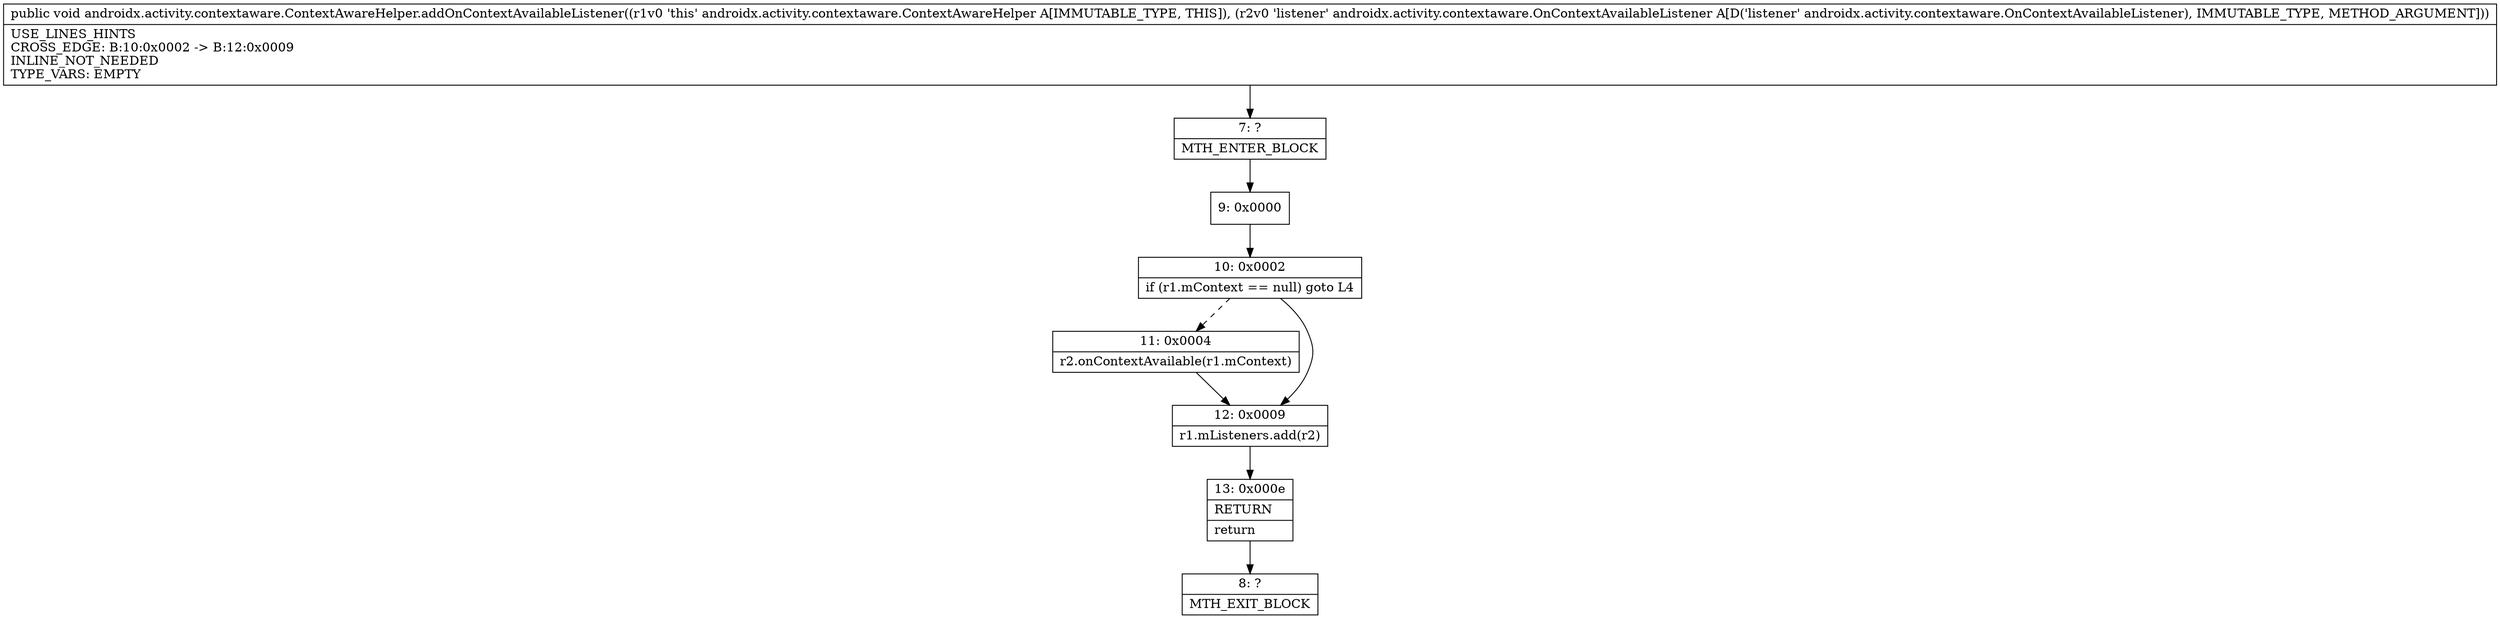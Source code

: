 digraph "CFG forandroidx.activity.contextaware.ContextAwareHelper.addOnContextAvailableListener(Landroidx\/activity\/contextaware\/OnContextAvailableListener;)V" {
Node_7 [shape=record,label="{7\:\ ?|MTH_ENTER_BLOCK\l}"];
Node_9 [shape=record,label="{9\:\ 0x0000}"];
Node_10 [shape=record,label="{10\:\ 0x0002|if (r1.mContext == null) goto L4\l}"];
Node_11 [shape=record,label="{11\:\ 0x0004|r2.onContextAvailable(r1.mContext)\l}"];
Node_12 [shape=record,label="{12\:\ 0x0009|r1.mListeners.add(r2)\l}"];
Node_13 [shape=record,label="{13\:\ 0x000e|RETURN\l|return\l}"];
Node_8 [shape=record,label="{8\:\ ?|MTH_EXIT_BLOCK\l}"];
MethodNode[shape=record,label="{public void androidx.activity.contextaware.ContextAwareHelper.addOnContextAvailableListener((r1v0 'this' androidx.activity.contextaware.ContextAwareHelper A[IMMUTABLE_TYPE, THIS]), (r2v0 'listener' androidx.activity.contextaware.OnContextAvailableListener A[D('listener' androidx.activity.contextaware.OnContextAvailableListener), IMMUTABLE_TYPE, METHOD_ARGUMENT]))  | USE_LINES_HINTS\lCROSS_EDGE: B:10:0x0002 \-\> B:12:0x0009\lINLINE_NOT_NEEDED\lTYPE_VARS: EMPTY\l}"];
MethodNode -> Node_7;Node_7 -> Node_9;
Node_9 -> Node_10;
Node_10 -> Node_11[style=dashed];
Node_10 -> Node_12;
Node_11 -> Node_12;
Node_12 -> Node_13;
Node_13 -> Node_8;
}

